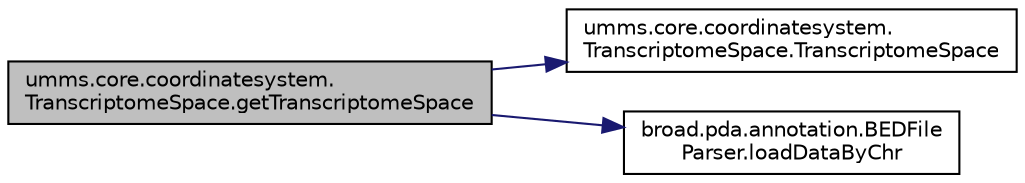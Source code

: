 digraph "umms.core.coordinatesystem.TranscriptomeSpace.getTranscriptomeSpace"
{
  edge [fontname="Helvetica",fontsize="10",labelfontname="Helvetica",labelfontsize="10"];
  node [fontname="Helvetica",fontsize="10",shape=record];
  rankdir="LR";
  Node1 [label="umms.core.coordinatesystem.\lTranscriptomeSpace.getTranscriptomeSpace",height=0.2,width=0.4,color="black", fillcolor="grey75", style="filled" fontcolor="black"];
  Node1 -> Node2 [color="midnightblue",fontsize="10",style="solid",fontname="Helvetica"];
  Node2 [label="umms.core.coordinatesystem.\lTranscriptomeSpace.TranscriptomeSpace",height=0.2,width=0.4,color="black", fillcolor="white", style="filled",URL="$classumms_1_1core_1_1coordinatesystem_1_1_transcriptome_space.html#ac9a78492ff6438460f27b95d0a18f506"];
  Node1 -> Node3 [color="midnightblue",fontsize="10",style="solid",fontname="Helvetica"];
  Node3 [label="broad.pda.annotation.BEDFile\lParser.loadDataByChr",height=0.2,width=0.4,color="black", fillcolor="white", style="filled",URL="$classbroad_1_1pda_1_1annotation_1_1_b_e_d_file_parser.html#a4b0a06217b7b942ca4432dec71d47e7a"];
}
